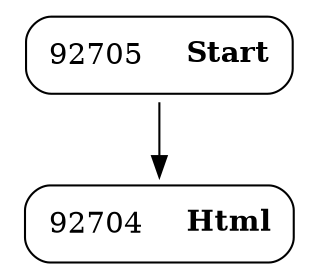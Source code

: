 digraph ast {
node [shape=none];
92705 [label=<<TABLE border='1' cellspacing='0' cellpadding='10' style='rounded' ><TR><TD border='0'>92705</TD><TD border='0'><B>Start</B></TD></TR></TABLE>>];
92705 -> 92704 [weight=2];
92704 [label=<<TABLE border='1' cellspacing='0' cellpadding='10' style='rounded' ><TR><TD border='0'>92704</TD><TD border='0'><B>Html</B></TD></TR></TABLE>>];
}
